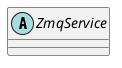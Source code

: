/'
 '  UML include file for ZmqService class
 '/

@startuml
abstract class ZmqService {
!ifdef SHOW_CONTENT
    +int port { construct set; get; }
    +ZmqTransport transport { construct set; get; }
    +string address { construct set; get; }
    --creation methods--
    +ZmqService ()
    +ZmqService.with_conn_info (ZmqTransport transport, string address, int port)
    ----
    #void zmq_init () throws ZmqError
    +{abstract}abstract void run ()
    #{abstract}abstract async void listen () throws ThreadError
    +string to_string ()
    --signals--
    +signal void data_published (uint8[] data)
    --fields--
    #Context context
    #Socket publisher
!endif
}
@enduml
